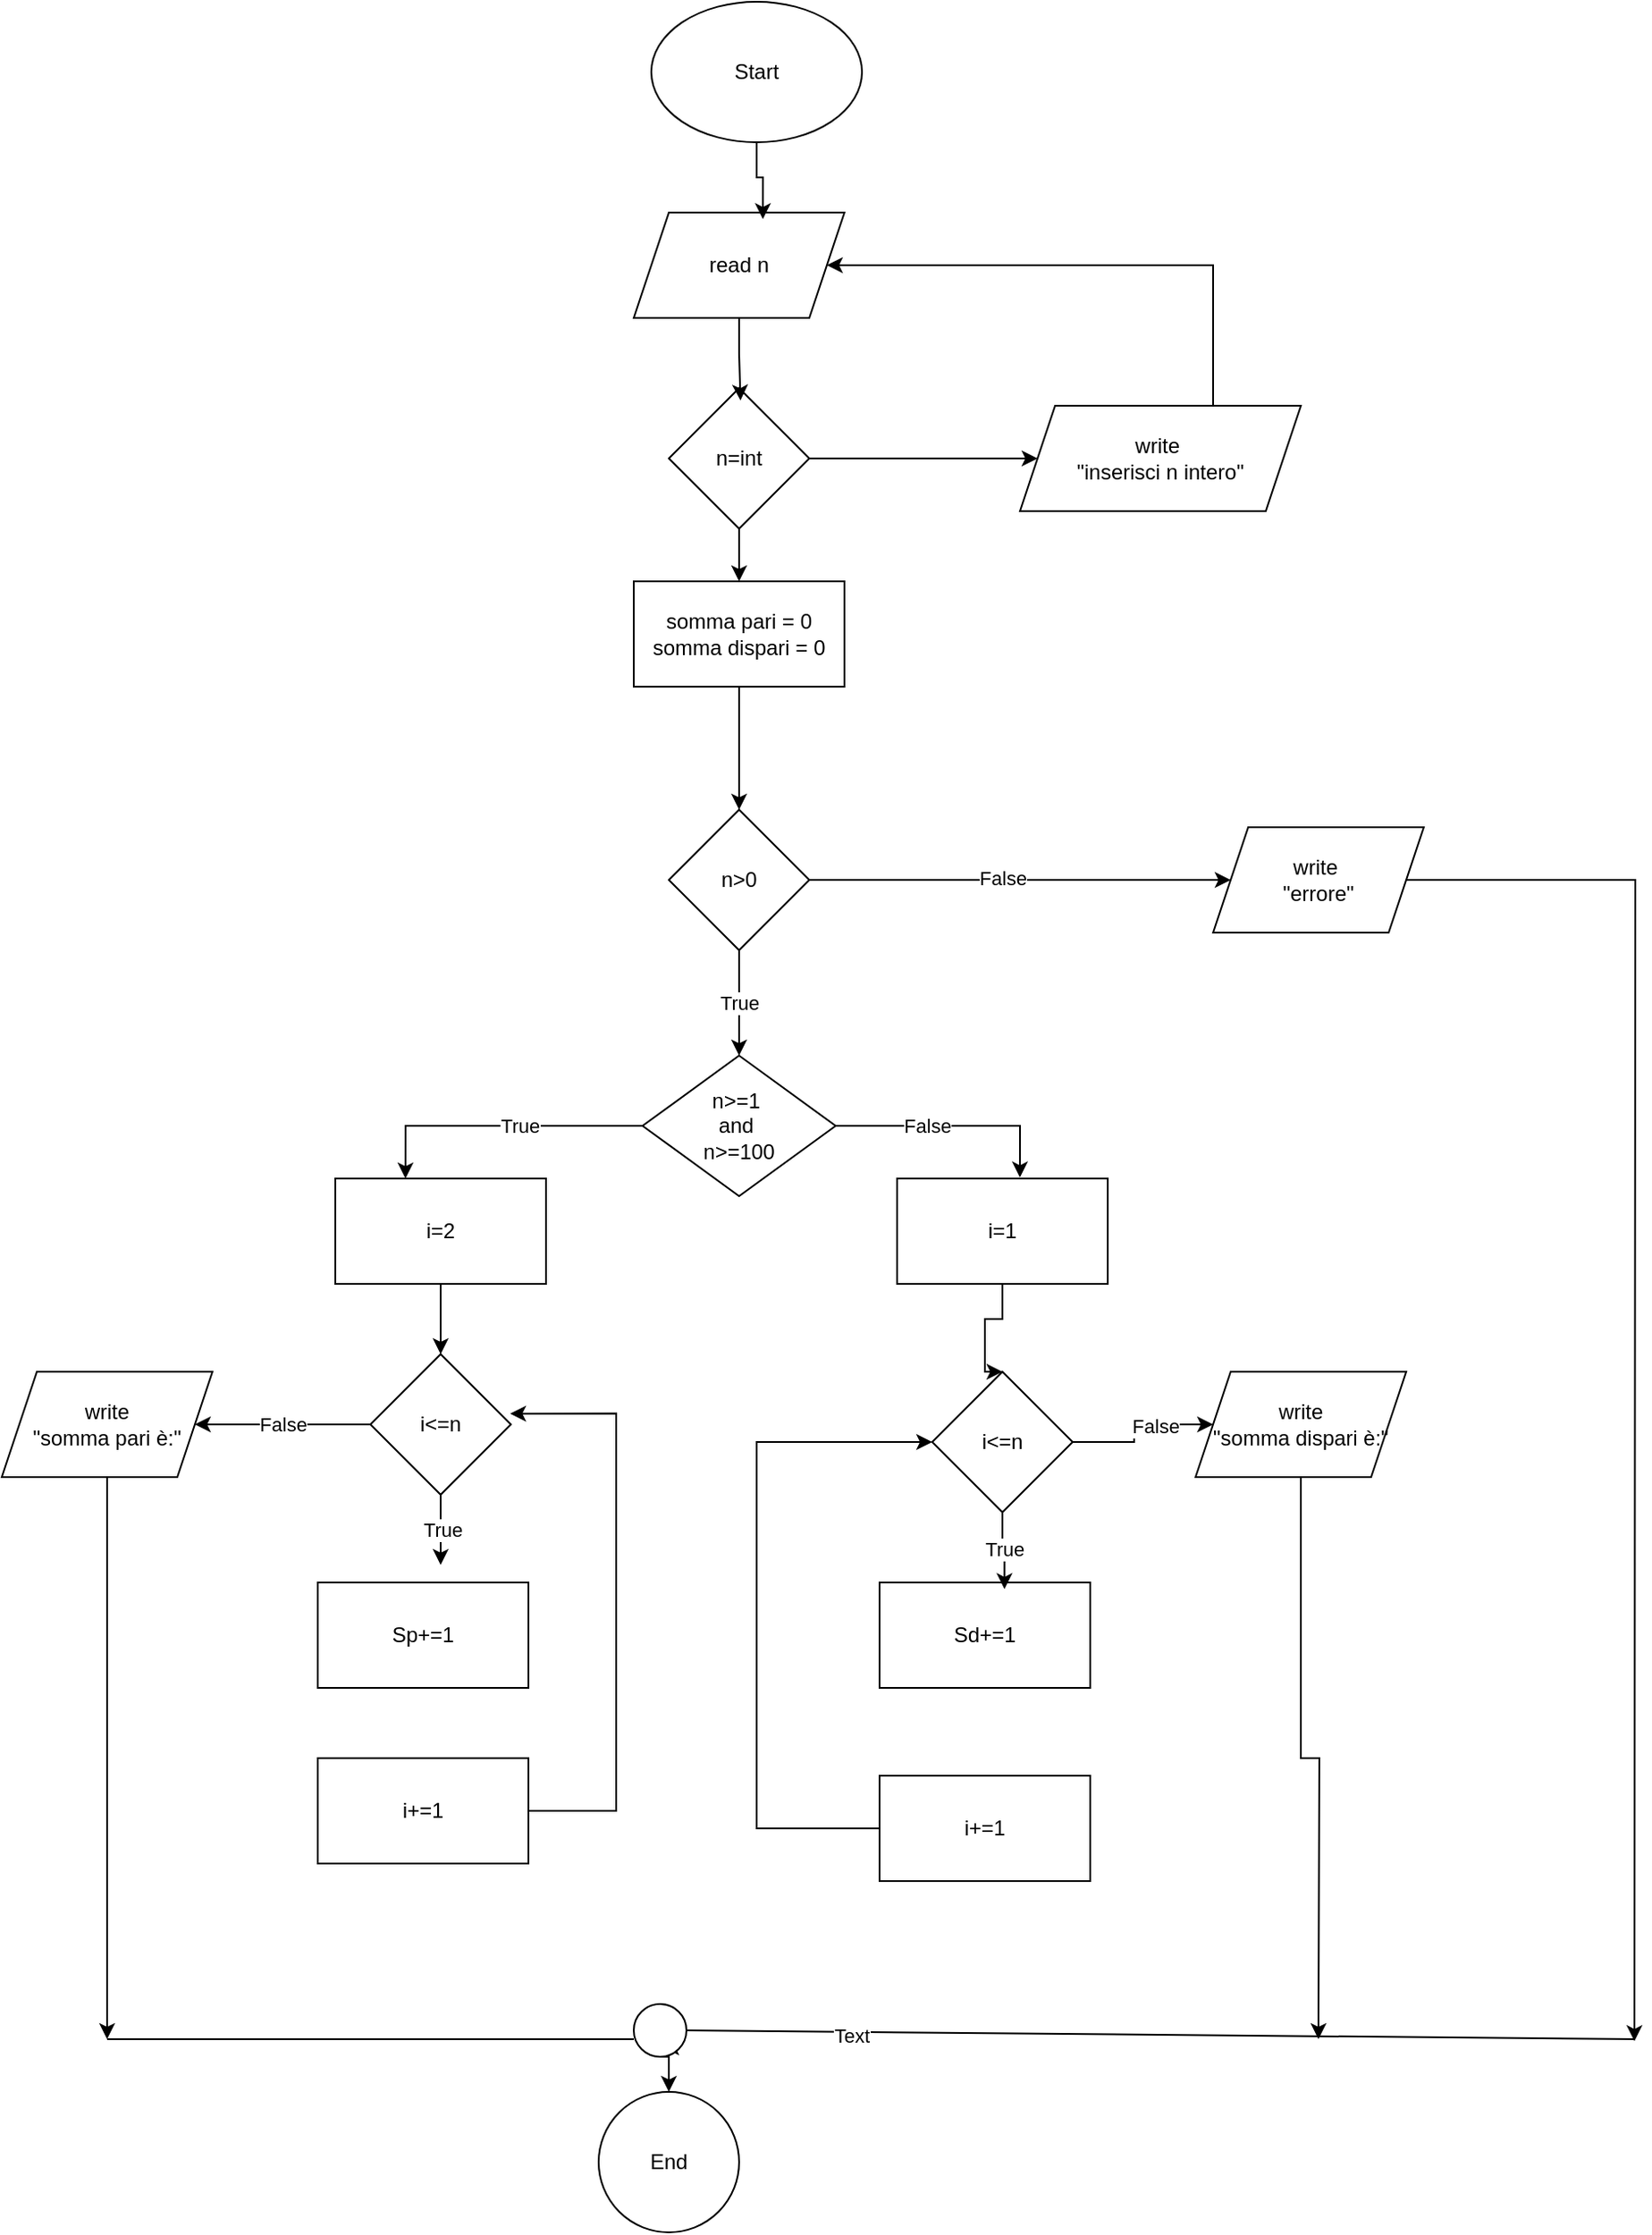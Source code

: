 <mxfile version="26.0.10">
  <diagram name="Pagina-1" id="EOiqg43EqLUInJhQXQxb">
    <mxGraphModel dx="1500" dy="796" grid="1" gridSize="10" guides="1" tooltips="1" connect="1" arrows="1" fold="1" page="1" pageScale="1" pageWidth="827" pageHeight="1169" math="0" shadow="0">
      <root>
        <mxCell id="0" />
        <mxCell id="1" parent="0" />
        <mxCell id="9Hc3MsoBNKqIng2-46UL-1" value="Start" style="ellipse;whiteSpace=wrap;html=1;" vertex="1" parent="1">
          <mxGeometry x="380" y="10" width="120" height="80" as="geometry" />
        </mxCell>
        <mxCell id="9Hc3MsoBNKqIng2-46UL-2" value="read n" style="shape=parallelogram;perimeter=parallelogramPerimeter;whiteSpace=wrap;html=1;fixedSize=1;" vertex="1" parent="1">
          <mxGeometry x="370" y="130" width="120" height="60" as="geometry" />
        </mxCell>
        <mxCell id="9Hc3MsoBNKqIng2-46UL-19" style="edgeStyle=orthogonalEdgeStyle;rounded=0;orthogonalLoop=1;jettySize=auto;html=1;" edge="1" parent="1" source="9Hc3MsoBNKqIng2-46UL-3" target="9Hc3MsoBNKqIng2-46UL-4">
          <mxGeometry relative="1" as="geometry" />
        </mxCell>
        <mxCell id="9Hc3MsoBNKqIng2-46UL-22" style="edgeStyle=orthogonalEdgeStyle;rounded=0;orthogonalLoop=1;jettySize=auto;html=1;exitX=0.5;exitY=1;exitDx=0;exitDy=0;entryX=0.5;entryY=0;entryDx=0;entryDy=0;" edge="1" parent="1" source="9Hc3MsoBNKqIng2-46UL-3" target="9Hc3MsoBNKqIng2-46UL-5">
          <mxGeometry relative="1" as="geometry" />
        </mxCell>
        <mxCell id="9Hc3MsoBNKqIng2-46UL-3" value="n=int" style="rhombus;whiteSpace=wrap;html=1;" vertex="1" parent="1">
          <mxGeometry x="390" y="230" width="80" height="80" as="geometry" />
        </mxCell>
        <mxCell id="9Hc3MsoBNKqIng2-46UL-23" style="edgeStyle=orthogonalEdgeStyle;rounded=0;orthogonalLoop=1;jettySize=auto;html=1;" edge="1" parent="1" source="9Hc3MsoBNKqIng2-46UL-4" target="9Hc3MsoBNKqIng2-46UL-2">
          <mxGeometry relative="1" as="geometry">
            <Array as="points">
              <mxPoint x="700" y="160" />
            </Array>
          </mxGeometry>
        </mxCell>
        <mxCell id="9Hc3MsoBNKqIng2-46UL-4" value="write&amp;nbsp;&lt;div&gt;&quot;inserisci n intero&quot;&lt;/div&gt;" style="shape=parallelogram;perimeter=parallelogramPerimeter;whiteSpace=wrap;html=1;fixedSize=1;" vertex="1" parent="1">
          <mxGeometry x="590" y="240" width="160" height="60" as="geometry" />
        </mxCell>
        <mxCell id="9Hc3MsoBNKqIng2-46UL-24" style="edgeStyle=orthogonalEdgeStyle;rounded=0;orthogonalLoop=1;jettySize=auto;html=1;entryX=0.5;entryY=0;entryDx=0;entryDy=0;" edge="1" parent="1" source="9Hc3MsoBNKqIng2-46UL-5" target="9Hc3MsoBNKqIng2-46UL-6">
          <mxGeometry relative="1" as="geometry" />
        </mxCell>
        <mxCell id="9Hc3MsoBNKqIng2-46UL-5" value="somma pari = 0&lt;div&gt;somma dispari = 0&lt;/div&gt;" style="rounded=0;whiteSpace=wrap;html=1;" vertex="1" parent="1">
          <mxGeometry x="370" y="340" width="120" height="60" as="geometry" />
        </mxCell>
        <mxCell id="9Hc3MsoBNKqIng2-46UL-25" style="edgeStyle=orthogonalEdgeStyle;rounded=0;orthogonalLoop=1;jettySize=auto;html=1;exitX=1;exitY=0.5;exitDx=0;exitDy=0;" edge="1" parent="1" source="9Hc3MsoBNKqIng2-46UL-6" target="9Hc3MsoBNKqIng2-46UL-7">
          <mxGeometry relative="1" as="geometry" />
        </mxCell>
        <mxCell id="9Hc3MsoBNKqIng2-46UL-26" value="False" style="edgeLabel;html=1;align=center;verticalAlign=middle;resizable=0;points=[];" vertex="1" connectable="0" parent="9Hc3MsoBNKqIng2-46UL-25">
          <mxGeometry x="-0.082" y="1" relative="1" as="geometry">
            <mxPoint as="offset" />
          </mxGeometry>
        </mxCell>
        <mxCell id="9Hc3MsoBNKqIng2-46UL-27" value="True" style="edgeStyle=orthogonalEdgeStyle;rounded=0;orthogonalLoop=1;jettySize=auto;html=1;exitX=0.5;exitY=1;exitDx=0;exitDy=0;entryX=0.5;entryY=0;entryDx=0;entryDy=0;" edge="1" parent="1" source="9Hc3MsoBNKqIng2-46UL-6" target="9Hc3MsoBNKqIng2-46UL-8">
          <mxGeometry relative="1" as="geometry" />
        </mxCell>
        <mxCell id="9Hc3MsoBNKqIng2-46UL-6" value="n&amp;gt;0" style="rhombus;whiteSpace=wrap;html=1;" vertex="1" parent="1">
          <mxGeometry x="390" y="470" width="80" height="80" as="geometry" />
        </mxCell>
        <mxCell id="9Hc3MsoBNKqIng2-46UL-47" style="edgeStyle=orthogonalEdgeStyle;rounded=0;orthogonalLoop=1;jettySize=auto;html=1;" edge="1" parent="1" source="9Hc3MsoBNKqIng2-46UL-7">
          <mxGeometry relative="1" as="geometry">
            <mxPoint x="940" y="1171.143" as="targetPoint" />
          </mxGeometry>
        </mxCell>
        <mxCell id="9Hc3MsoBNKqIng2-46UL-7" value="write&amp;nbsp;&lt;div&gt;&quot;errore&quot;&lt;/div&gt;" style="shape=parallelogram;perimeter=parallelogramPerimeter;whiteSpace=wrap;html=1;fixedSize=1;" vertex="1" parent="1">
          <mxGeometry x="700" y="480" width="120" height="60" as="geometry" />
        </mxCell>
        <mxCell id="9Hc3MsoBNKqIng2-46UL-8" value="n&amp;gt;=1&amp;nbsp;&lt;div&gt;and&amp;nbsp;&lt;/div&gt;&lt;div&gt;n&amp;gt;=100&lt;/div&gt;" style="rhombus;whiteSpace=wrap;html=1;" vertex="1" parent="1">
          <mxGeometry x="375" y="610" width="110" height="80" as="geometry" />
        </mxCell>
        <mxCell id="9Hc3MsoBNKqIng2-46UL-33" style="edgeStyle=orthogonalEdgeStyle;rounded=0;orthogonalLoop=1;jettySize=auto;html=1;exitX=0.5;exitY=1;exitDx=0;exitDy=0;entryX=0.5;entryY=0;entryDx=0;entryDy=0;" edge="1" parent="1" source="9Hc3MsoBNKqIng2-46UL-9" target="9Hc3MsoBNKqIng2-46UL-11">
          <mxGeometry relative="1" as="geometry" />
        </mxCell>
        <mxCell id="9Hc3MsoBNKqIng2-46UL-9" value="i=2" style="rounded=0;whiteSpace=wrap;html=1;" vertex="1" parent="1">
          <mxGeometry x="200" y="680" width="120" height="60" as="geometry" />
        </mxCell>
        <mxCell id="9Hc3MsoBNKqIng2-46UL-32" style="edgeStyle=orthogonalEdgeStyle;rounded=0;orthogonalLoop=1;jettySize=auto;html=1;exitX=0.25;exitY=1;exitDx=0;exitDy=0;entryX=0.5;entryY=0;entryDx=0;entryDy=0;" edge="1" parent="1" source="9Hc3MsoBNKqIng2-46UL-10" target="9Hc3MsoBNKqIng2-46UL-15">
          <mxGeometry relative="1" as="geometry">
            <Array as="points">
              <mxPoint x="580" y="740" />
              <mxPoint x="580" y="760" />
              <mxPoint x="570" y="760" />
            </Array>
          </mxGeometry>
        </mxCell>
        <mxCell id="9Hc3MsoBNKqIng2-46UL-10" value="i=1" style="rounded=0;whiteSpace=wrap;html=1;" vertex="1" parent="1">
          <mxGeometry x="520" y="680" width="120" height="60" as="geometry" />
        </mxCell>
        <mxCell id="9Hc3MsoBNKqIng2-46UL-36" value="True" style="edgeStyle=orthogonalEdgeStyle;rounded=0;orthogonalLoop=1;jettySize=auto;html=1;exitX=0.5;exitY=1;exitDx=0;exitDy=0;" edge="1" parent="1" source="9Hc3MsoBNKqIng2-46UL-11">
          <mxGeometry relative="1" as="geometry">
            <mxPoint x="260" y="900" as="targetPoint" />
          </mxGeometry>
        </mxCell>
        <mxCell id="9Hc3MsoBNKqIng2-46UL-37" value="False" style="edgeStyle=orthogonalEdgeStyle;rounded=0;orthogonalLoop=1;jettySize=auto;html=1;exitX=0;exitY=0.5;exitDx=0;exitDy=0;" edge="1" parent="1" source="9Hc3MsoBNKqIng2-46UL-11" target="9Hc3MsoBNKqIng2-46UL-14">
          <mxGeometry relative="1" as="geometry" />
        </mxCell>
        <mxCell id="9Hc3MsoBNKqIng2-46UL-11" value="i&amp;lt;=n" style="rhombus;whiteSpace=wrap;html=1;" vertex="1" parent="1">
          <mxGeometry x="220" y="780" width="80" height="80" as="geometry" />
        </mxCell>
        <mxCell id="9Hc3MsoBNKqIng2-46UL-13" value="Sp+=1" style="rounded=0;whiteSpace=wrap;html=1;" vertex="1" parent="1">
          <mxGeometry x="190" y="910" width="120" height="60" as="geometry" />
        </mxCell>
        <mxCell id="9Hc3MsoBNKqIng2-46UL-48" style="edgeStyle=orthogonalEdgeStyle;rounded=0;orthogonalLoop=1;jettySize=auto;html=1;exitX=0.5;exitY=1;exitDx=0;exitDy=0;" edge="1" parent="1" source="9Hc3MsoBNKqIng2-46UL-14">
          <mxGeometry relative="1" as="geometry">
            <mxPoint x="70" y="1170.0" as="targetPoint" />
          </mxGeometry>
        </mxCell>
        <mxCell id="9Hc3MsoBNKqIng2-46UL-14" value="write&lt;div&gt;&quot;somma pari è:&quot;&lt;/div&gt;" style="shape=parallelogram;perimeter=parallelogramPerimeter;whiteSpace=wrap;html=1;fixedSize=1;" vertex="1" parent="1">
          <mxGeometry x="10" y="790" width="120" height="60" as="geometry" />
        </mxCell>
        <mxCell id="9Hc3MsoBNKqIng2-46UL-38" value="" style="edgeStyle=orthogonalEdgeStyle;rounded=0;orthogonalLoop=1;jettySize=auto;html=1;" edge="1" parent="1" source="9Hc3MsoBNKqIng2-46UL-15" target="9Hc3MsoBNKqIng2-46UL-16">
          <mxGeometry relative="1" as="geometry" />
        </mxCell>
        <mxCell id="9Hc3MsoBNKqIng2-46UL-39" value="False" style="edgeLabel;html=1;align=center;verticalAlign=middle;resizable=0;points=[];" vertex="1" connectable="0" parent="9Hc3MsoBNKqIng2-46UL-38">
          <mxGeometry x="0.253" y="-1" relative="1" as="geometry">
            <mxPoint as="offset" />
          </mxGeometry>
        </mxCell>
        <mxCell id="9Hc3MsoBNKqIng2-46UL-15" value="i&amp;lt;=n" style="rhombus;whiteSpace=wrap;html=1;" vertex="1" parent="1">
          <mxGeometry x="540" y="790" width="80" height="80" as="geometry" />
        </mxCell>
        <mxCell id="9Hc3MsoBNKqIng2-46UL-49" style="edgeStyle=orthogonalEdgeStyle;rounded=0;orthogonalLoop=1;jettySize=auto;html=1;" edge="1" parent="1" source="9Hc3MsoBNKqIng2-46UL-16">
          <mxGeometry relative="1" as="geometry">
            <mxPoint x="760" y="1170" as="targetPoint" />
          </mxGeometry>
        </mxCell>
        <mxCell id="9Hc3MsoBNKqIng2-46UL-16" value="write&lt;div&gt;&quot;somma dispari è:&quot;&lt;/div&gt;" style="shape=parallelogram;perimeter=parallelogramPerimeter;whiteSpace=wrap;html=1;fixedSize=1;" vertex="1" parent="1">
          <mxGeometry x="690" y="790" width="120" height="60" as="geometry" />
        </mxCell>
        <mxCell id="9Hc3MsoBNKqIng2-46UL-17" value="Sd+=1" style="rounded=0;whiteSpace=wrap;html=1;" vertex="1" parent="1">
          <mxGeometry x="510" y="910" width="120" height="60" as="geometry" />
        </mxCell>
        <mxCell id="9Hc3MsoBNKqIng2-46UL-46" style="edgeStyle=orthogonalEdgeStyle;rounded=0;orthogonalLoop=1;jettySize=auto;html=1;exitX=0;exitY=0.5;exitDx=0;exitDy=0;entryX=0;entryY=0.5;entryDx=0;entryDy=0;" edge="1" parent="1" source="9Hc3MsoBNKqIng2-46UL-18" target="9Hc3MsoBNKqIng2-46UL-15">
          <mxGeometry relative="1" as="geometry">
            <mxPoint x="470" y="810" as="targetPoint" />
            <Array as="points">
              <mxPoint x="440" y="1050" />
              <mxPoint x="440" y="830" />
            </Array>
          </mxGeometry>
        </mxCell>
        <mxCell id="9Hc3MsoBNKqIng2-46UL-18" value="i+=1" style="rounded=0;whiteSpace=wrap;html=1;" vertex="1" parent="1">
          <mxGeometry x="510" y="1020" width="120" height="60" as="geometry" />
        </mxCell>
        <mxCell id="9Hc3MsoBNKqIng2-46UL-20" style="edgeStyle=orthogonalEdgeStyle;rounded=0;orthogonalLoop=1;jettySize=auto;html=1;entryX=0.51;entryY=0.088;entryDx=0;entryDy=0;entryPerimeter=0;" edge="1" parent="1" source="9Hc3MsoBNKqIng2-46UL-2" target="9Hc3MsoBNKqIng2-46UL-3">
          <mxGeometry relative="1" as="geometry" />
        </mxCell>
        <mxCell id="9Hc3MsoBNKqIng2-46UL-21" style="edgeStyle=orthogonalEdgeStyle;rounded=0;orthogonalLoop=1;jettySize=auto;html=1;exitX=0.5;exitY=1;exitDx=0;exitDy=0;entryX=0.613;entryY=0.063;entryDx=0;entryDy=0;entryPerimeter=0;" edge="1" parent="1" source="9Hc3MsoBNKqIng2-46UL-1" target="9Hc3MsoBNKqIng2-46UL-2">
          <mxGeometry relative="1" as="geometry" />
        </mxCell>
        <mxCell id="9Hc3MsoBNKqIng2-46UL-28" style="edgeStyle=orthogonalEdgeStyle;rounded=0;orthogonalLoop=1;jettySize=auto;html=1;exitX=1;exitY=0.5;exitDx=0;exitDy=0;entryX=0.583;entryY=-0.01;entryDx=0;entryDy=0;entryPerimeter=0;" edge="1" parent="1" source="9Hc3MsoBNKqIng2-46UL-8" target="9Hc3MsoBNKqIng2-46UL-10">
          <mxGeometry relative="1" as="geometry" />
        </mxCell>
        <mxCell id="9Hc3MsoBNKqIng2-46UL-31" value="False" style="edgeLabel;html=1;align=center;verticalAlign=middle;resizable=0;points=[];" vertex="1" connectable="0" parent="9Hc3MsoBNKqIng2-46UL-28">
          <mxGeometry x="-0.235" relative="1" as="geometry">
            <mxPoint as="offset" />
          </mxGeometry>
        </mxCell>
        <mxCell id="9Hc3MsoBNKqIng2-46UL-29" style="edgeStyle=orthogonalEdgeStyle;rounded=0;orthogonalLoop=1;jettySize=auto;html=1;exitX=0;exitY=0.5;exitDx=0;exitDy=0;entryX=0.333;entryY=0;entryDx=0;entryDy=0;entryPerimeter=0;" edge="1" parent="1" source="9Hc3MsoBNKqIng2-46UL-8" target="9Hc3MsoBNKqIng2-46UL-9">
          <mxGeometry relative="1" as="geometry" />
        </mxCell>
        <mxCell id="9Hc3MsoBNKqIng2-46UL-30" value="True" style="edgeLabel;html=1;align=center;verticalAlign=middle;resizable=0;points=[];" vertex="1" connectable="0" parent="9Hc3MsoBNKqIng2-46UL-29">
          <mxGeometry x="-0.144" relative="1" as="geometry">
            <mxPoint as="offset" />
          </mxGeometry>
        </mxCell>
        <mxCell id="9Hc3MsoBNKqIng2-46UL-35" value="True" style="edgeStyle=orthogonalEdgeStyle;rounded=0;orthogonalLoop=1;jettySize=auto;html=1;entryX=0.593;entryY=0.063;entryDx=0;entryDy=0;entryPerimeter=0;" edge="1" parent="1" source="9Hc3MsoBNKqIng2-46UL-15" target="9Hc3MsoBNKqIng2-46UL-17">
          <mxGeometry relative="1" as="geometry" />
        </mxCell>
        <mxCell id="9Hc3MsoBNKqIng2-46UL-40" value="End" style="ellipse;whiteSpace=wrap;html=1;aspect=fixed;" vertex="1" parent="1">
          <mxGeometry x="350" y="1200" width="80" height="80" as="geometry" />
        </mxCell>
        <mxCell id="9Hc3MsoBNKqIng2-46UL-52" style="edgeStyle=orthogonalEdgeStyle;rounded=0;orthogonalLoop=1;jettySize=auto;html=1;exitX=0;exitY=1;exitDx=0;exitDy=0;" edge="1" parent="1" source="9Hc3MsoBNKqIng2-46UL-41">
          <mxGeometry relative="1" as="geometry">
            <mxPoint x="391.429" y="1170.0" as="targetPoint" />
          </mxGeometry>
        </mxCell>
        <mxCell id="9Hc3MsoBNKqIng2-46UL-56" style="edgeStyle=orthogonalEdgeStyle;rounded=0;orthogonalLoop=1;jettySize=auto;html=1;exitX=0.5;exitY=1;exitDx=0;exitDy=0;entryX=0.5;entryY=0;entryDx=0;entryDy=0;" edge="1" parent="1" source="9Hc3MsoBNKqIng2-46UL-41" target="9Hc3MsoBNKqIng2-46UL-40">
          <mxGeometry relative="1" as="geometry" />
        </mxCell>
        <mxCell id="9Hc3MsoBNKqIng2-46UL-41" value="" style="ellipse;whiteSpace=wrap;html=1;aspect=fixed;" vertex="1" parent="1">
          <mxGeometry x="370" y="1150" width="30" height="30" as="geometry" />
        </mxCell>
        <mxCell id="9Hc3MsoBNKqIng2-46UL-45" style="edgeStyle=orthogonalEdgeStyle;rounded=0;orthogonalLoop=1;jettySize=auto;html=1;entryX=0.995;entryY=0.423;entryDx=0;entryDy=0;entryPerimeter=0;" edge="1" parent="1" source="9Hc3MsoBNKqIng2-46UL-44" target="9Hc3MsoBNKqIng2-46UL-11">
          <mxGeometry relative="1" as="geometry">
            <mxPoint x="420" y="840" as="targetPoint" />
            <Array as="points">
              <mxPoint x="360" y="1040" />
              <mxPoint x="360" y="814" />
            </Array>
          </mxGeometry>
        </mxCell>
        <mxCell id="9Hc3MsoBNKqIng2-46UL-44" value="i+=1" style="rounded=0;whiteSpace=wrap;html=1;" vertex="1" parent="1">
          <mxGeometry x="190" y="1010" width="120" height="60" as="geometry" />
        </mxCell>
        <mxCell id="9Hc3MsoBNKqIng2-46UL-51" value="" style="endArrow=none;html=1;rounded=0;" edge="1" parent="1">
          <mxGeometry width="50" height="50" relative="1" as="geometry">
            <mxPoint x="70" y="1170" as="sourcePoint" />
            <mxPoint x="370" y="1170" as="targetPoint" />
          </mxGeometry>
        </mxCell>
        <mxCell id="9Hc3MsoBNKqIng2-46UL-54" value="" style="endArrow=none;html=1;rounded=0;exitX=1;exitY=0.5;exitDx=0;exitDy=0;" edge="1" parent="1" source="9Hc3MsoBNKqIng2-46UL-41">
          <mxGeometry width="50" height="50" relative="1" as="geometry">
            <mxPoint x="370" y="1180" as="sourcePoint" />
            <mxPoint x="940" y="1170" as="targetPoint" />
          </mxGeometry>
        </mxCell>
        <mxCell id="9Hc3MsoBNKqIng2-46UL-55" value="Text" style="edgeLabel;html=1;align=center;verticalAlign=middle;resizable=0;points=[];" vertex="1" connectable="0" parent="9Hc3MsoBNKqIng2-46UL-54">
          <mxGeometry x="-0.651" y="-2" relative="1" as="geometry">
            <mxPoint as="offset" />
          </mxGeometry>
        </mxCell>
      </root>
    </mxGraphModel>
  </diagram>
</mxfile>
